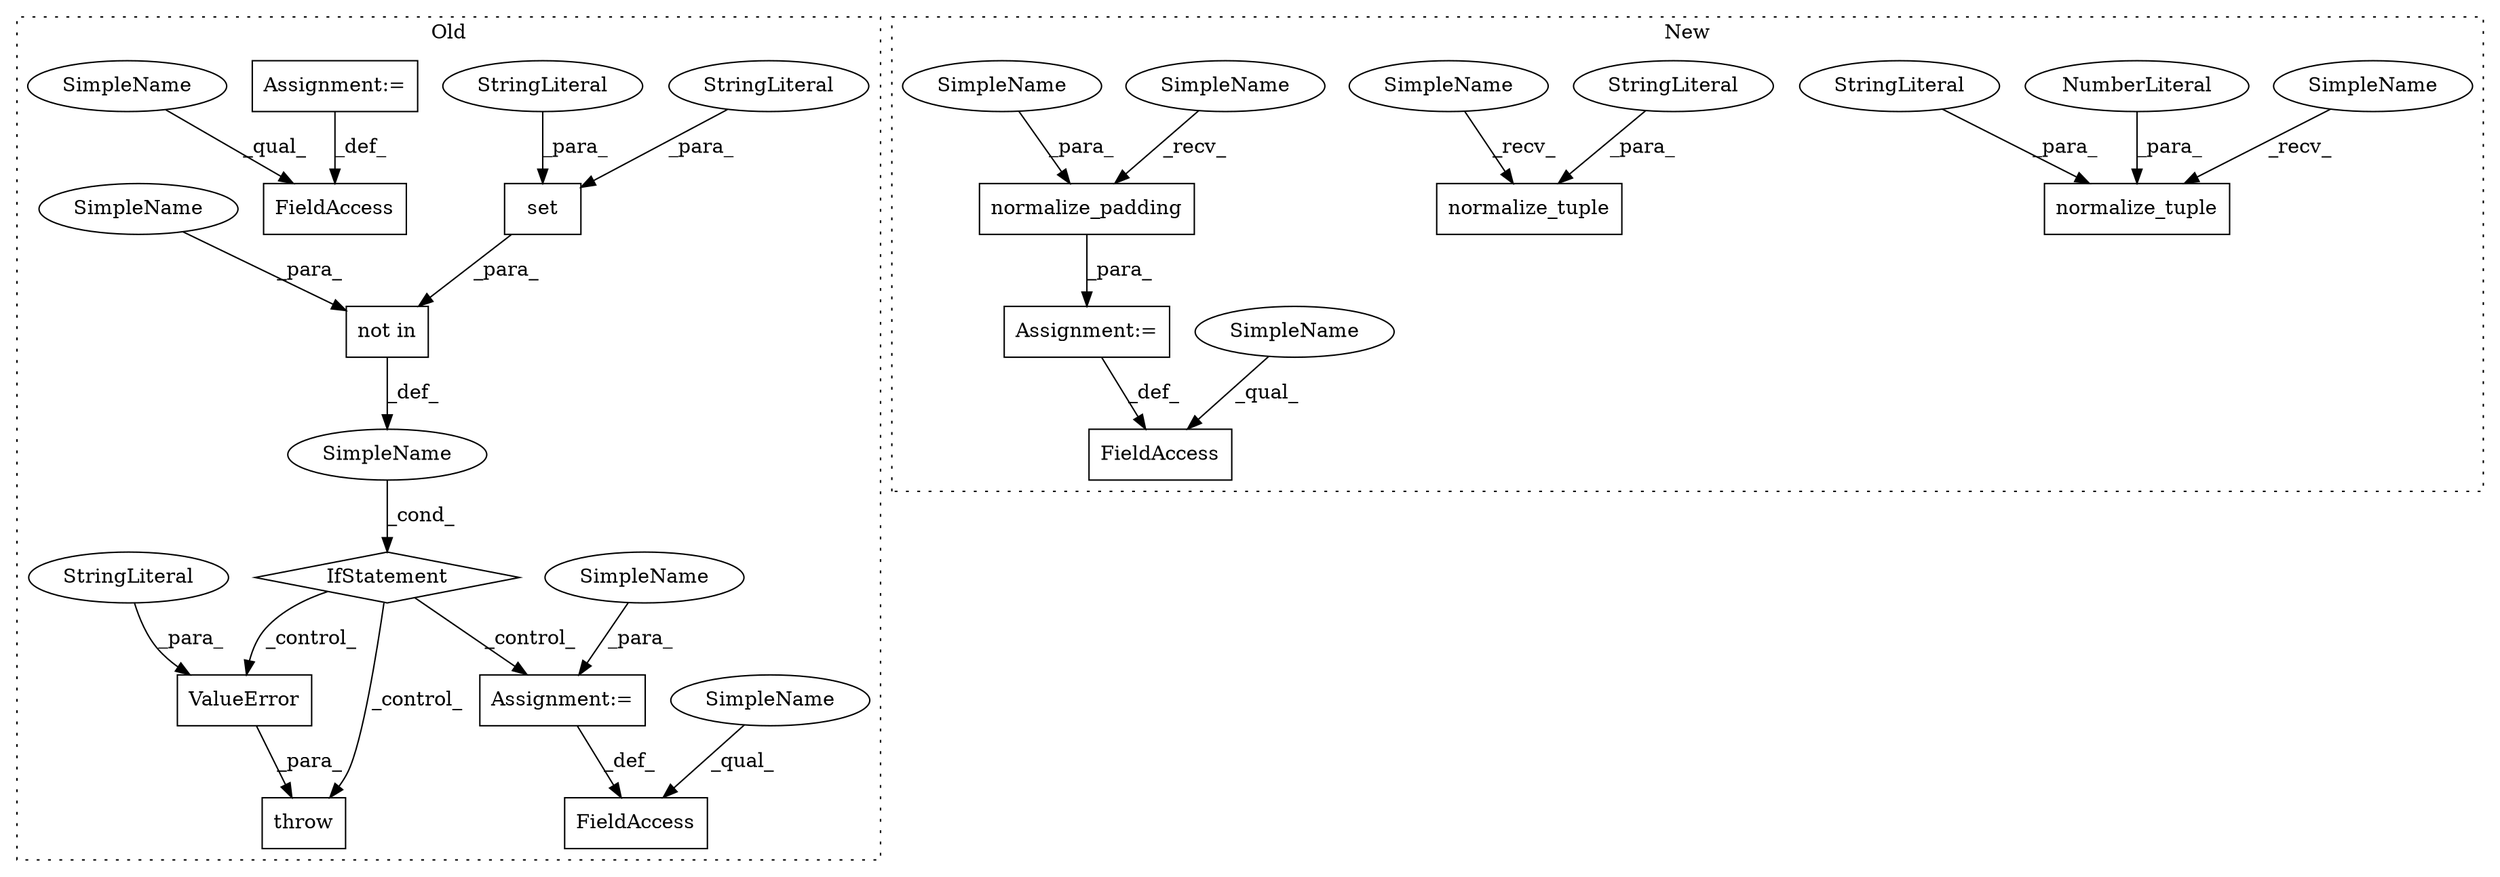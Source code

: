 digraph G {
subgraph cluster0 {
1 [label="set" a="32" s="581,599" l="4,1" shape="box"];
3 [label="StringLiteral" a="45" s="593" l="6" shape="ellipse"];
4 [label="StringLiteral" a="45" s="585" l="7" shape="ellipse"];
10 [label="not in" a="108" s="562" l="38" shape="box"];
11 [label="Assignment:=" a="7" s="697" l="1" shape="box"];
12 [label="SimpleName" a="42" s="" l="" shape="ellipse"];
13 [label="throw" a="53" s="610" l="6" shape="box"];
14 [label="FieldAccess" a="22" s="681" l="16" shape="box"];
16 [label="FieldAccess" a="22" s="457" l="7" shape="box"];
17 [label="IfStatement" a="25" s="554,600" l="8,2" shape="diamond"];
18 [label="ValueError" a="32" s="616,668" l="11,1" shape="box"];
19 [label="StringLiteral" a="45" s="627" l="41" shape="ellipse"];
21 [label="Assignment:=" a="7" s="464" l="6" shape="box"];
22 [label="SimpleName" a="42" s="681" l="4" shape="ellipse"];
23 [label="SimpleName" a="42" s="457" l="4" shape="ellipse"];
24 [label="SimpleName" a="42" s="698" l="11" shape="ellipse"];
25 [label="SimpleName" a="42" s="562" l="11" shape="ellipse"];
label = "Old";
style="dotted";
}
subgraph cluster1 {
2 [label="normalize_padding" a="32" s="558,583" l="18,1" shape="box"];
5 [label="normalize_tuple" a="32" s="492,527" l="16,1" shape="box"];
6 [label="NumberLiteral" a="34" s="516" l="1" shape="ellipse"];
7 [label="normalize_tuple" a="32" s="422,461" l="16,1" shape="box"];
8 [label="StringLiteral" a="45" s="518" l="9" shape="ellipse"];
9 [label="StringLiteral" a="45" s="450" l="11" shape="ellipse"];
15 [label="FieldAccess" a="22" s="534" l="12" shape="box"];
20 [label="Assignment:=" a="7" s="546" l="1" shape="box"];
26 [label="SimpleName" a="42" s="534" l="4" shape="ellipse"];
27 [label="SimpleName" a="42" s="576" l="7" shape="ellipse"];
28 [label="SimpleName" a="42" s="411" l="10" shape="ellipse"];
29 [label="SimpleName" a="42" s="547" l="10" shape="ellipse"];
30 [label="SimpleName" a="42" s="481" l="10" shape="ellipse"];
label = "New";
style="dotted";
}
1 -> 10 [label="_para_"];
2 -> 20 [label="_para_"];
3 -> 1 [label="_para_"];
4 -> 1 [label="_para_"];
6 -> 5 [label="_para_"];
8 -> 5 [label="_para_"];
9 -> 7 [label="_para_"];
10 -> 12 [label="_def_"];
11 -> 14 [label="_def_"];
12 -> 17 [label="_cond_"];
17 -> 13 [label="_control_"];
17 -> 11 [label="_control_"];
17 -> 18 [label="_control_"];
18 -> 13 [label="_para_"];
19 -> 18 [label="_para_"];
20 -> 15 [label="_def_"];
21 -> 16 [label="_def_"];
22 -> 14 [label="_qual_"];
23 -> 16 [label="_qual_"];
24 -> 11 [label="_para_"];
25 -> 10 [label="_para_"];
26 -> 15 [label="_qual_"];
27 -> 2 [label="_para_"];
28 -> 7 [label="_recv_"];
29 -> 2 [label="_recv_"];
30 -> 5 [label="_recv_"];
}
